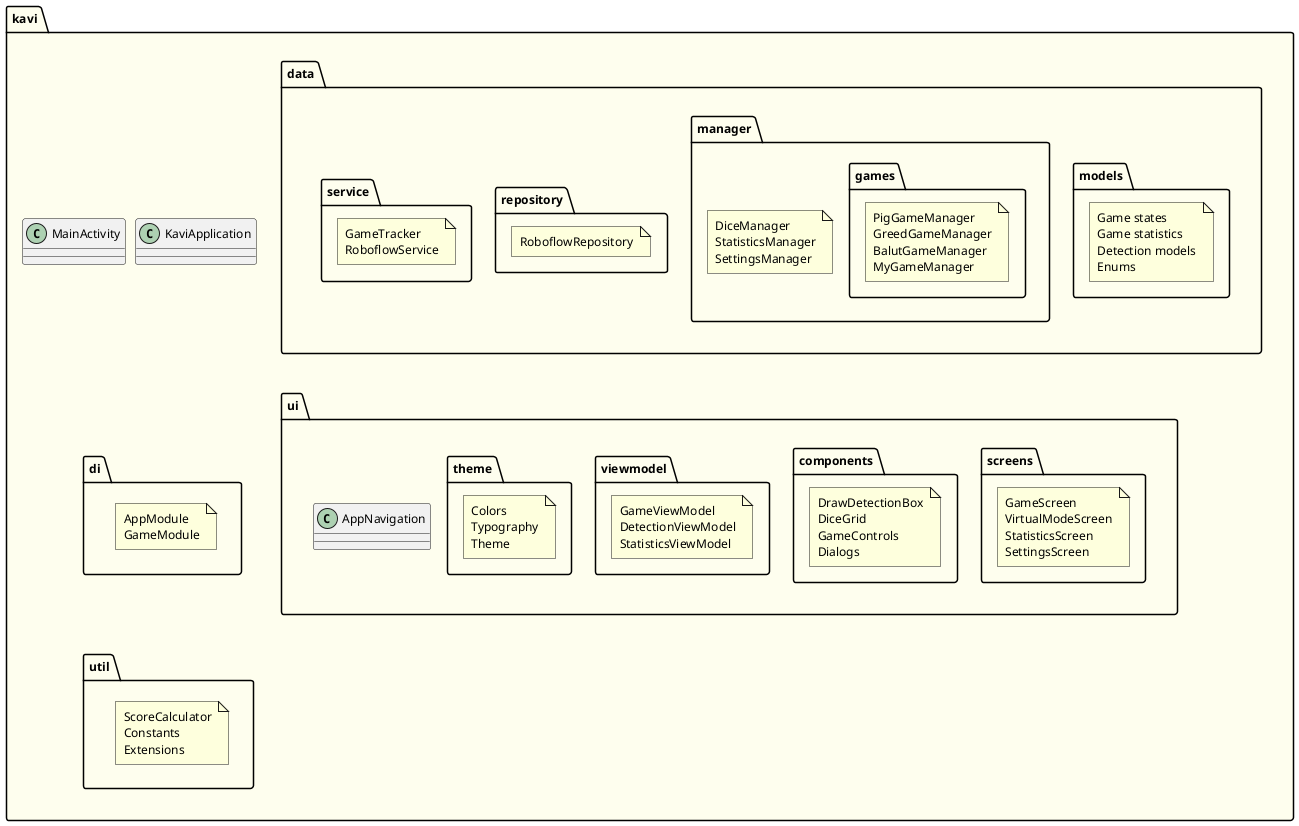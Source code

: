 @startuml package_structure

' Styling
'skinparam packageStyle rectangle
skinparam Padding 2
skinparam ParticipantPadding 0
skinparam ComponentPadding 0
skinparam nodesep 10
skinparam ranksep 10
skinparam defaultFontSize 12
skinparam backgroundColor white
skinparam packageBackgroundColor #FEFEEE
skinparam packageBorderColor #000000

' Main Application
package "kavi" {
    class KaviApplication
    class MainActivity

    ' Data Layer
    package "data" {
        package "models" {
            note "Game states\nGame statistics\nDetection models\nEnums" as N1
        }
        
        package "manager" {
            package "games" {
                note "PigGameManager\nGreedGameManager\nBalutGameManager\nMyGameManager" as N2
            }
            note "DiceManager\nStatisticsManager\nSettingsManager" as N3
        }
        
        package "repository" {
            note "RoboflowRepository" as N4
        }
        
        package "service" {
            note "GameTracker\nRoboflowService" as N5
        }
    }

    ' UI Layer
    package "ui" {
        package "screens" {
            note "GameScreen\nVirtualModeScreen\nStatisticsScreen\nSettingsScreen" as N6
        }
        
        package "components" {
            note "DrawDetectionBox\nDiceGrid\nGameControls\nDialogs" as N7
        }
        
        package "viewmodel" {
            note "GameViewModel\nDetectionViewModel\nStatisticsViewModel" as N8
        }
        
        package "theme" {
            note "Colors\nTypography\nTheme" as N9
        }
        
        class AppNavigation
    }

    ' Dependency Injection
    package "di" {
        note "AppModule\nGameModule" as N10
    }

    ' Utilities
    package "util" {
        note "ScoreCalculator\nConstants\nExtensions" as N11
    }
}

' Layout Hints
data -[hidden]down- ui
ui -[hidden]right- di
di -[hidden]down- util

@enduml 